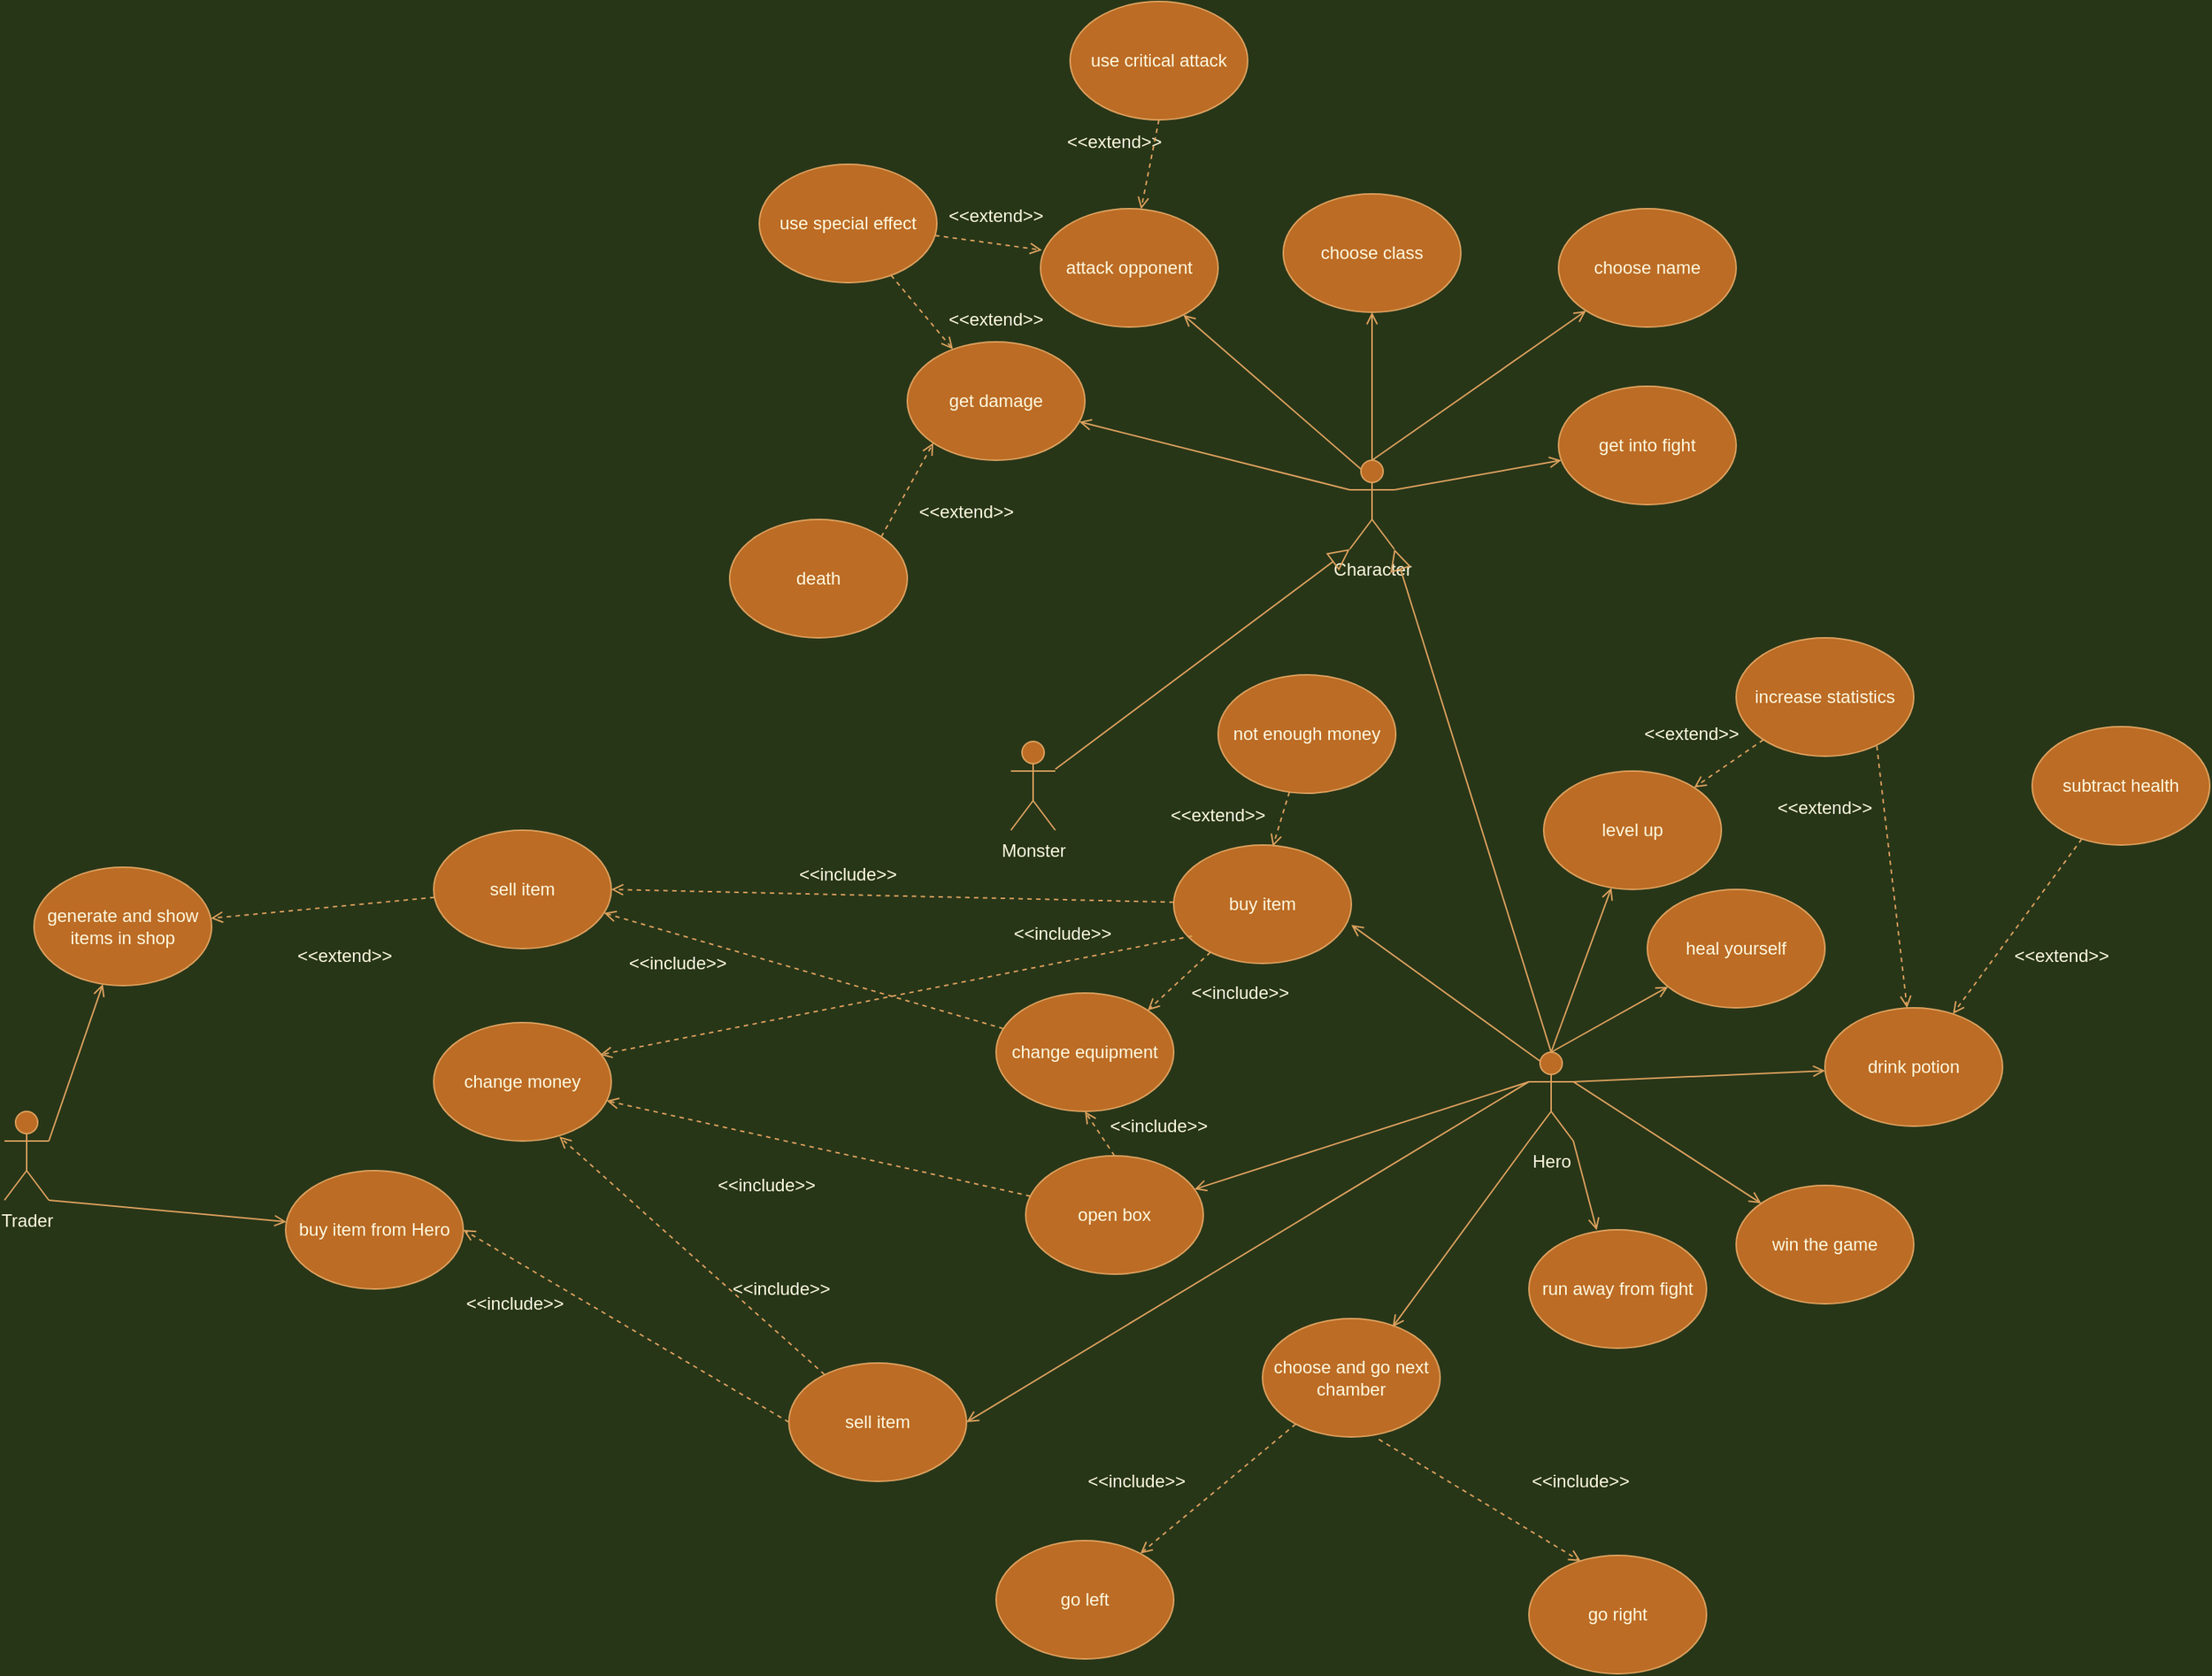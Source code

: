<mxfile version="16.5.1" type="device"><diagram id="t8ftEYaZaSYIU32AD5QQ" name="Strona-1"><mxGraphModel dx="2889" dy="865" grid="1" gridSize="10" guides="1" tooltips="1" connect="1" arrows="1" fold="1" page="1" pageScale="1" pageWidth="827" pageHeight="1169" background="#283618" math="0" shadow="0"><root><mxCell id="0"/><mxCell id="1" parent="0"/><mxCell id="Hmvsb1lCgm1hTj4cjxre-1" value="Character&lt;br&gt;" style="shape=umlActor;verticalLabelPosition=bottom;verticalAlign=top;html=1;fillColor=#BC6C25;strokeColor=#DDA15E;fontColor=#FEFAE0;" vertex="1" parent="1"><mxGeometry x="339" y="310" width="30" height="60" as="geometry"/></mxCell><mxCell id="Hmvsb1lCgm1hTj4cjxre-5" value="choose class" style="ellipse;whiteSpace=wrap;html=1;fillColor=#BC6C25;strokeColor=#DDA15E;fontColor=#FEFAE0;" vertex="1" parent="1"><mxGeometry x="294" y="130" width="120" height="80" as="geometry"/></mxCell><mxCell id="Hmvsb1lCgm1hTj4cjxre-7" value="" style="endArrow=open;html=1;rounded=0;exitX=0.5;exitY=0;exitDx=0;exitDy=0;exitPerimeter=0;endFill=0;strokeColor=#DDA15E;fontColor=#FEFAE0;labelBackgroundColor=#283618;" edge="1" parent="1" source="Hmvsb1lCgm1hTj4cjxre-1" target="Hmvsb1lCgm1hTj4cjxre-5"><mxGeometry width="50" height="50" relative="1" as="geometry"><mxPoint x="860" y="470" as="sourcePoint"/><mxPoint x="600" y="310" as="targetPoint"/></mxGeometry></mxCell><mxCell id="Hmvsb1lCgm1hTj4cjxre-8" value="choose name" style="ellipse;whiteSpace=wrap;html=1;fillColor=#BC6C25;strokeColor=#DDA15E;fontColor=#FEFAE0;" vertex="1" parent="1"><mxGeometry x="480" y="140" width="120" height="80" as="geometry"/></mxCell><mxCell id="Hmvsb1lCgm1hTj4cjxre-9" value="" style="endArrow=open;html=1;rounded=0;exitX=0.5;exitY=0;exitDx=0;exitDy=0;exitPerimeter=0;endFill=0;strokeColor=#DDA15E;fontColor=#FEFAE0;labelBackgroundColor=#283618;" edge="1" parent="1" source="Hmvsb1lCgm1hTj4cjxre-1" target="Hmvsb1lCgm1hTj4cjxre-8"><mxGeometry width="50" height="50" relative="1" as="geometry"><mxPoint x="364" y="320" as="sourcePoint"/><mxPoint x="364" y="220" as="targetPoint"/></mxGeometry></mxCell><mxCell id="Hmvsb1lCgm1hTj4cjxre-14" value="" style="endArrow=open;html=1;rounded=0;exitX=0.25;exitY=0.1;exitDx=0;exitDy=0;exitPerimeter=0;endFill=0;strokeColor=#DDA15E;fontColor=#FEFAE0;labelBackgroundColor=#283618;" edge="1" parent="1" source="Hmvsb1lCgm1hTj4cjxre-1" target="Hmvsb1lCgm1hTj4cjxre-15"><mxGeometry width="50" height="50" relative="1" as="geometry"><mxPoint x="374" y="330" as="sourcePoint"/><mxPoint x="374" y="230" as="targetPoint"/></mxGeometry></mxCell><mxCell id="Hmvsb1lCgm1hTj4cjxre-15" value="attack opponent" style="ellipse;whiteSpace=wrap;html=1;fillColor=#BC6C25;strokeColor=#DDA15E;fontColor=#FEFAE0;" vertex="1" parent="1"><mxGeometry x="130" y="140" width="120" height="80" as="geometry"/></mxCell><mxCell id="Hmvsb1lCgm1hTj4cjxre-18" value="use critical attack" style="ellipse;whiteSpace=wrap;html=1;fillColor=#BC6C25;strokeColor=#DDA15E;fontColor=#FEFAE0;" vertex="1" parent="1"><mxGeometry x="150" width="120" height="80" as="geometry"/></mxCell><mxCell id="Hmvsb1lCgm1hTj4cjxre-20" value="&amp;lt;&amp;lt;extend&amp;gt;&amp;gt;" style="text;html=1;strokeColor=none;fillColor=none;align=center;verticalAlign=middle;whiteSpace=wrap;rounded=0;fontColor=#FEFAE0;" vertex="1" parent="1"><mxGeometry x="150" y="80" width="60" height="30" as="geometry"/></mxCell><mxCell id="Hmvsb1lCgm1hTj4cjxre-21" value="" style="endArrow=open;startArrow=none;html=1;rounded=0;dashed=1;exitX=0.5;exitY=1;exitDx=0;exitDy=0;startFill=0;endFill=0;strokeColor=#DDA15E;fontColor=#FEFAE0;labelBackgroundColor=#283618;" edge="1" parent="1" source="Hmvsb1lCgm1hTj4cjxre-18" target="Hmvsb1lCgm1hTj4cjxre-15"><mxGeometry width="50" height="50" relative="1" as="geometry"><mxPoint x="40" y="210" as="sourcePoint"/><mxPoint x="90" y="160" as="targetPoint"/></mxGeometry></mxCell><mxCell id="Hmvsb1lCgm1hTj4cjxre-22" value="" style="endArrow=open;html=1;rounded=0;exitX=0;exitY=0.333;exitDx=0;exitDy=0;exitPerimeter=0;endFill=0;strokeColor=#DDA15E;fontColor=#FEFAE0;labelBackgroundColor=#283618;" edge="1" parent="1" source="Hmvsb1lCgm1hTj4cjxre-1" target="Hmvsb1lCgm1hTj4cjxre-23"><mxGeometry width="50" height="50" relative="1" as="geometry"><mxPoint x="356.5" y="326" as="sourcePoint"/><mxPoint x="236.447" y="221.774" as="targetPoint"/></mxGeometry></mxCell><mxCell id="Hmvsb1lCgm1hTj4cjxre-23" value="get damage" style="ellipse;whiteSpace=wrap;html=1;fillColor=#BC6C25;strokeColor=#DDA15E;fontColor=#FEFAE0;" vertex="1" parent="1"><mxGeometry x="40" y="230" width="120" height="80" as="geometry"/></mxCell><mxCell id="Hmvsb1lCgm1hTj4cjxre-24" value="get into fight" style="ellipse;whiteSpace=wrap;html=1;fillColor=#BC6C25;strokeColor=#DDA15E;fontColor=#FEFAE0;" vertex="1" parent="1"><mxGeometry x="480" y="260" width="120" height="80" as="geometry"/></mxCell><mxCell id="Hmvsb1lCgm1hTj4cjxre-25" value="" style="endArrow=open;html=1;rounded=0;exitX=1;exitY=0.333;exitDx=0;exitDy=0;exitPerimeter=0;endFill=0;strokeColor=#DDA15E;fontColor=#FEFAE0;labelBackgroundColor=#283618;" edge="1" parent="1" source="Hmvsb1lCgm1hTj4cjxre-1" target="Hmvsb1lCgm1hTj4cjxre-24"><mxGeometry width="50" height="50" relative="1" as="geometry"><mxPoint x="364" y="320" as="sourcePoint"/><mxPoint x="508.587" y="218.944" as="targetPoint"/></mxGeometry></mxCell><mxCell id="Hmvsb1lCgm1hTj4cjxre-26" value="level up" style="ellipse;whiteSpace=wrap;html=1;fillColor=#BC6C25;strokeColor=#DDA15E;fontColor=#FEFAE0;" vertex="1" parent="1"><mxGeometry x="470" y="520" width="120" height="80" as="geometry"/></mxCell><mxCell id="Hmvsb1lCgm1hTj4cjxre-27" value="" style="endArrow=open;html=1;rounded=0;exitX=0.5;exitY=0;exitDx=0;exitDy=0;exitPerimeter=0;endFill=0;strokeColor=#DDA15E;fontColor=#FEFAE0;labelBackgroundColor=#283618;" edge="1" parent="1" source="Hmvsb1lCgm1hTj4cjxre-45" target="Hmvsb1lCgm1hTj4cjxre-26"><mxGeometry width="50" height="50" relative="1" as="geometry"><mxPoint x="379" y="340" as="sourcePoint"/><mxPoint x="491.976" y="320.18" as="targetPoint"/></mxGeometry></mxCell><mxCell id="Hmvsb1lCgm1hTj4cjxre-28" value="use special effect" style="ellipse;whiteSpace=wrap;html=1;fillColor=#BC6C25;strokeColor=#DDA15E;fontColor=#FEFAE0;" vertex="1" parent="1"><mxGeometry x="-60" y="110" width="120" height="80" as="geometry"/></mxCell><mxCell id="Hmvsb1lCgm1hTj4cjxre-30" value="" style="endArrow=open;startArrow=none;html=1;rounded=0;dashed=1;startFill=0;endFill=0;entryX=0.008;entryY=0.35;entryDx=0;entryDy=0;entryPerimeter=0;strokeColor=#DDA15E;fontColor=#FEFAE0;labelBackgroundColor=#283618;" edge="1" parent="1" source="Hmvsb1lCgm1hTj4cjxre-28" target="Hmvsb1lCgm1hTj4cjxre-15"><mxGeometry width="50" height="50" relative="1" as="geometry"><mxPoint x="118.96" y="100" as="sourcePoint"/><mxPoint x="169.13" y="155.7" as="targetPoint"/></mxGeometry></mxCell><mxCell id="Hmvsb1lCgm1hTj4cjxre-31" value="" style="endArrow=open;startArrow=none;html=1;rounded=0;dashed=1;startFill=0;endFill=0;strokeColor=#DDA15E;fontColor=#FEFAE0;labelBackgroundColor=#283618;" edge="1" parent="1" source="Hmvsb1lCgm1hTj4cjxre-28" target="Hmvsb1lCgm1hTj4cjxre-23"><mxGeometry width="50" height="50" relative="1" as="geometry"><mxPoint x="128.96" y="110" as="sourcePoint"/><mxPoint x="179.13" y="165.7" as="targetPoint"/></mxGeometry></mxCell><mxCell id="Hmvsb1lCgm1hTj4cjxre-32" value="&amp;lt;&amp;lt;extend&amp;gt;&amp;gt;" style="text;html=1;strokeColor=none;fillColor=none;align=center;verticalAlign=middle;whiteSpace=wrap;rounded=0;fontColor=#FEFAE0;" vertex="1" parent="1"><mxGeometry x="70" y="130" width="60" height="30" as="geometry"/></mxCell><mxCell id="Hmvsb1lCgm1hTj4cjxre-33" value="&amp;lt;&amp;lt;extend&amp;gt;&amp;gt;" style="text;html=1;strokeColor=none;fillColor=none;align=center;verticalAlign=middle;whiteSpace=wrap;rounded=0;fontColor=#FEFAE0;" vertex="1" parent="1"><mxGeometry x="70" y="200" width="60" height="30" as="geometry"/></mxCell><mxCell id="Hmvsb1lCgm1hTj4cjxre-34" value="death" style="ellipse;whiteSpace=wrap;html=1;fillColor=#BC6C25;strokeColor=#DDA15E;fontColor=#FEFAE0;" vertex="1" parent="1"><mxGeometry x="-80" y="350" width="120" height="80" as="geometry"/></mxCell><mxCell id="Hmvsb1lCgm1hTj4cjxre-35" value="" style="endArrow=open;startArrow=none;html=1;rounded=0;dashed=1;startFill=0;endFill=0;entryX=0;entryY=1;entryDx=0;entryDy=0;exitX=1;exitY=0;exitDx=0;exitDy=0;strokeColor=#DDA15E;fontColor=#FEFAE0;labelBackgroundColor=#283618;" edge="1" parent="1" source="Hmvsb1lCgm1hTj4cjxre-34" target="Hmvsb1lCgm1hTj4cjxre-23"><mxGeometry width="50" height="50" relative="1" as="geometry"><mxPoint x="37.917" y="195.407" as="sourcePoint"/><mxPoint x="92.16" y="264.567" as="targetPoint"/></mxGeometry></mxCell><mxCell id="Hmvsb1lCgm1hTj4cjxre-36" value="&amp;lt;&amp;lt;extend&amp;gt;&amp;gt;" style="text;html=1;strokeColor=none;fillColor=none;align=center;verticalAlign=middle;whiteSpace=wrap;rounded=0;fontColor=#FEFAE0;" vertex="1" parent="1"><mxGeometry x="540" y="480" width="60" height="30" as="geometry"/></mxCell><mxCell id="Hmvsb1lCgm1hTj4cjxre-38" value="" style="endArrow=block;endFill=0;endSize=12;html=1;rounded=0;entryX=0;entryY=1;entryDx=0;entryDy=0;entryPerimeter=0;strokeColor=#DDA15E;fontColor=#FEFAE0;labelBackgroundColor=#283618;" edge="1" parent="1" source="Hmvsb1lCgm1hTj4cjxre-42" target="Hmvsb1lCgm1hTj4cjxre-1"><mxGeometry width="160" relative="1" as="geometry"><mxPoint x="160" y="510" as="sourcePoint"/><mxPoint x="-345.194" y="-30" as="targetPoint"/></mxGeometry></mxCell><mxCell id="Hmvsb1lCgm1hTj4cjxre-39" value="increase statistics" style="ellipse;whiteSpace=wrap;html=1;fillColor=#BC6C25;strokeColor=#DDA15E;fontColor=#FEFAE0;" vertex="1" parent="1"><mxGeometry x="600" y="430" width="120" height="80" as="geometry"/></mxCell><mxCell id="Hmvsb1lCgm1hTj4cjxre-40" value="" style="endArrow=open;startArrow=none;html=1;rounded=0;dashed=1;startFill=0;endFill=0;strokeColor=#DDA15E;fontColor=#FEFAE0;labelBackgroundColor=#283618;" edge="1" parent="1" source="Hmvsb1lCgm1hTj4cjxre-39" target="Hmvsb1lCgm1hTj4cjxre-26"><mxGeometry width="50" height="50" relative="1" as="geometry"><mxPoint x="42.426" y="351.716" as="sourcePoint"/><mxPoint x="77.574" y="328.284" as="targetPoint"/></mxGeometry></mxCell><mxCell id="Hmvsb1lCgm1hTj4cjxre-42" value="Monster&lt;br&gt;" style="shape=umlActor;verticalLabelPosition=bottom;verticalAlign=top;html=1;fillColor=#BC6C25;strokeColor=#DDA15E;fontColor=#FEFAE0;" vertex="1" parent="1"><mxGeometry x="110" y="500" width="30" height="60" as="geometry"/></mxCell><mxCell id="Hmvsb1lCgm1hTj4cjxre-45" value="Hero" style="shape=umlActor;verticalLabelPosition=bottom;verticalAlign=top;html=1;fillColor=#BC6C25;strokeColor=#DDA15E;fontColor=#FEFAE0;" vertex="1" parent="1"><mxGeometry x="460" y="710" width="30" height="60" as="geometry"/></mxCell><mxCell id="Hmvsb1lCgm1hTj4cjxre-46" value="" style="endArrow=block;endFill=0;endSize=12;html=1;rounded=0;entryX=1;entryY=1;entryDx=0;entryDy=0;entryPerimeter=0;exitX=0.5;exitY=0;exitDx=0;exitDy=0;exitPerimeter=0;strokeColor=#DDA15E;fontColor=#FEFAE0;labelBackgroundColor=#283618;" edge="1" parent="1" source="Hmvsb1lCgm1hTj4cjxre-45" target="Hmvsb1lCgm1hTj4cjxre-1"><mxGeometry width="160" relative="1" as="geometry"><mxPoint x="150" y="528.785" as="sourcePoint"/><mxPoint x="349" y="380" as="targetPoint"/></mxGeometry></mxCell><mxCell id="Hmvsb1lCgm1hTj4cjxre-47" value="choose and go next chamber" style="ellipse;whiteSpace=wrap;html=1;fillColor=#BC6C25;strokeColor=#DDA15E;fontColor=#FEFAE0;" vertex="1" parent="1"><mxGeometry x="280" y="890" width="120" height="80" as="geometry"/></mxCell><mxCell id="Hmvsb1lCgm1hTj4cjxre-48" value="" style="endArrow=open;html=1;rounded=0;exitX=0;exitY=1;exitDx=0;exitDy=0;exitPerimeter=0;endFill=0;entryX=0.732;entryY=0.072;entryDx=0;entryDy=0;entryPerimeter=0;strokeColor=#DDA15E;fontColor=#FEFAE0;labelBackgroundColor=#283618;" edge="1" parent="1" source="Hmvsb1lCgm1hTj4cjxre-45" target="Hmvsb1lCgm1hTj4cjxre-47"><mxGeometry width="50" height="50" relative="1" as="geometry"><mxPoint x="379" y="340" as="sourcePoint"/><mxPoint x="491.976" y="320.18" as="targetPoint"/></mxGeometry></mxCell><mxCell id="Hmvsb1lCgm1hTj4cjxre-49" value="Trader" style="shape=umlActor;verticalLabelPosition=bottom;verticalAlign=top;html=1;fillColor=#BC6C25;strokeColor=#DDA15E;fontColor=#FEFAE0;" vertex="1" parent="1"><mxGeometry x="-570" y="750" width="30" height="60" as="geometry"/></mxCell><mxCell id="Hmvsb1lCgm1hTj4cjxre-50" value="generate and show items in shop" style="ellipse;whiteSpace=wrap;html=1;fillColor=#BC6C25;strokeColor=#DDA15E;fontColor=#FEFAE0;" vertex="1" parent="1"><mxGeometry x="-550" y="585" width="120" height="80" as="geometry"/></mxCell><mxCell id="Hmvsb1lCgm1hTj4cjxre-51" value="" style="endArrow=open;html=1;rounded=0;exitX=1;exitY=0.333;exitDx=0;exitDy=0;exitPerimeter=0;endFill=0;strokeColor=#DDA15E;fontColor=#FEFAE0;labelBackgroundColor=#283618;" edge="1" parent="1" source="Hmvsb1lCgm1hTj4cjxre-49" target="Hmvsb1lCgm1hTj4cjxre-50"><mxGeometry width="50" height="50" relative="1" as="geometry"><mxPoint x="470" y="780" as="sourcePoint"/><mxPoint x="320" y="820" as="targetPoint"/></mxGeometry></mxCell><mxCell id="Hmvsb1lCgm1hTj4cjxre-53" value="buy item from Hero" style="ellipse;whiteSpace=wrap;html=1;fillColor=#BC6C25;strokeColor=#DDA15E;fontColor=#FEFAE0;" vertex="1" parent="1"><mxGeometry x="-380" y="790" width="120" height="80" as="geometry"/></mxCell><mxCell id="Hmvsb1lCgm1hTj4cjxre-55" value="" style="endArrow=open;html=1;rounded=0;exitX=1;exitY=1;exitDx=0;exitDy=0;exitPerimeter=0;endFill=0;strokeColor=#DDA15E;fontColor=#FEFAE0;labelBackgroundColor=#283618;" edge="1" parent="1" source="Hmvsb1lCgm1hTj4cjxre-49" target="Hmvsb1lCgm1hTj4cjxre-53"><mxGeometry width="50" height="50" relative="1" as="geometry"><mxPoint x="-280" y="740" as="sourcePoint"/><mxPoint x="-170.163" y="691.946" as="targetPoint"/></mxGeometry></mxCell><mxCell id="Hmvsb1lCgm1hTj4cjxre-56" value="" style="endArrow=open;html=1;rounded=0;exitX=0;exitY=0.333;exitDx=0;exitDy=0;exitPerimeter=0;endFill=0;entryX=1;entryY=0.5;entryDx=0;entryDy=0;strokeColor=#DDA15E;fontColor=#FEFAE0;labelBackgroundColor=#283618;" edge="1" parent="1" source="Hmvsb1lCgm1hTj4cjxre-45" target="Hmvsb1lCgm1hTj4cjxre-57"><mxGeometry width="50" height="50" relative="1" as="geometry"><mxPoint x="-280" y="780" as="sourcePoint"/><mxPoint x="310" y="730" as="targetPoint"/></mxGeometry></mxCell><mxCell id="Hmvsb1lCgm1hTj4cjxre-57" value="sell item" style="ellipse;whiteSpace=wrap;html=1;fillColor=#BC6C25;strokeColor=#DDA15E;fontColor=#FEFAE0;" vertex="1" parent="1"><mxGeometry x="-40" y="920" width="120" height="80" as="geometry"/></mxCell><mxCell id="Hmvsb1lCgm1hTj4cjxre-60" value="&amp;lt;&amp;lt;extend&amp;gt;&amp;gt;" style="text;html=1;strokeColor=none;fillColor=none;align=center;verticalAlign=middle;whiteSpace=wrap;rounded=0;fontColor=#FEFAE0;" vertex="1" parent="1"><mxGeometry x="50" y="330" width="60" height="30" as="geometry"/></mxCell><mxCell id="Hmvsb1lCgm1hTj4cjxre-62" value="" style="endArrow=open;startArrow=none;html=1;rounded=0;dashed=1;startFill=0;endFill=0;entryX=1;entryY=0.5;entryDx=0;entryDy=0;exitX=0;exitY=0.5;exitDx=0;exitDy=0;strokeColor=#DDA15E;fontColor=#FEFAE0;labelBackgroundColor=#283618;" edge="1" parent="1" source="Hmvsb1lCgm1hTj4cjxre-57" target="Hmvsb1lCgm1hTj4cjxre-53"><mxGeometry width="50" height="50" relative="1" as="geometry"><mxPoint x="42.426" y="351.716" as="sourcePoint"/><mxPoint x="77.574" y="328.284" as="targetPoint"/></mxGeometry></mxCell><mxCell id="Hmvsb1lCgm1hTj4cjxre-63" value="&amp;lt;&amp;lt;include&amp;gt;&amp;gt;" style="text;html=1;strokeColor=none;fillColor=none;align=center;verticalAlign=middle;whiteSpace=wrap;rounded=0;fontColor=#FEFAE0;" vertex="1" parent="1"><mxGeometry x="-260" y="860" width="70" height="40" as="geometry"/></mxCell><mxCell id="Hmvsb1lCgm1hTj4cjxre-67" value="sell item" style="ellipse;whiteSpace=wrap;html=1;fillColor=#BC6C25;strokeColor=#DDA15E;fontColor=#FEFAE0;" vertex="1" parent="1"><mxGeometry x="-280" y="560" width="120" height="80" as="geometry"/></mxCell><mxCell id="Hmvsb1lCgm1hTj4cjxre-68" value="" style="endArrow=open;startArrow=none;html=1;rounded=0;dashed=1;startFill=0;endFill=0;strokeColor=#DDA15E;fontColor=#FEFAE0;labelBackgroundColor=#283618;" edge="1" parent="1" source="Hmvsb1lCgm1hTj4cjxre-67" target="Hmvsb1lCgm1hTj4cjxre-50"><mxGeometry width="50" height="50" relative="1" as="geometry"><mxPoint x="190" y="740" as="sourcePoint"/><mxPoint x="10" y="750" as="targetPoint"/></mxGeometry></mxCell><mxCell id="Hmvsb1lCgm1hTj4cjxre-70" value="&amp;lt;&amp;lt;extend&amp;gt;&amp;gt;" style="text;html=1;strokeColor=none;fillColor=none;align=center;verticalAlign=middle;whiteSpace=wrap;rounded=0;fontColor=#FEFAE0;" vertex="1" parent="1"><mxGeometry x="-370" y="630" width="60" height="30" as="geometry"/></mxCell><mxCell id="Hmvsb1lCgm1hTj4cjxre-71" value="buy item" style="ellipse;whiteSpace=wrap;html=1;fillColor=#BC6C25;strokeColor=#DDA15E;fontColor=#FEFAE0;" vertex="1" parent="1"><mxGeometry x="220" y="570" width="120" height="80" as="geometry"/></mxCell><mxCell id="Hmvsb1lCgm1hTj4cjxre-72" value="" style="endArrow=open;html=1;rounded=0;exitX=0.25;exitY=0.1;exitDx=0;exitDy=0;exitPerimeter=0;endFill=0;entryX=1;entryY=0.675;entryDx=0;entryDy=0;entryPerimeter=0;strokeColor=#DDA15E;fontColor=#FEFAE0;labelBackgroundColor=#283618;" edge="1" parent="1" source="Hmvsb1lCgm1hTj4cjxre-45" target="Hmvsb1lCgm1hTj4cjxre-71"><mxGeometry width="50" height="50" relative="1" as="geometry"><mxPoint x="470" y="740" as="sourcePoint"/><mxPoint x="260" y="800" as="targetPoint"/></mxGeometry></mxCell><mxCell id="Hmvsb1lCgm1hTj4cjxre-73" value="" style="endArrow=open;startArrow=none;html=1;rounded=0;dashed=1;startFill=0;endFill=0;entryX=1;entryY=0.5;entryDx=0;entryDy=0;strokeColor=#DDA15E;fontColor=#FEFAE0;labelBackgroundColor=#283618;" edge="1" parent="1" source="Hmvsb1lCgm1hTj4cjxre-71" target="Hmvsb1lCgm1hTj4cjxre-67"><mxGeometry width="50" height="50" relative="1" as="geometry"><mxPoint x="140" y="800" as="sourcePoint"/><mxPoint x="10" y="750" as="targetPoint"/></mxGeometry></mxCell><mxCell id="Hmvsb1lCgm1hTj4cjxre-74" value="&amp;lt;&amp;lt;include&amp;gt;&amp;gt;" style="text;html=1;strokeColor=none;fillColor=none;align=center;verticalAlign=middle;whiteSpace=wrap;rounded=0;fontColor=#FEFAE0;" vertex="1" parent="1"><mxGeometry x="-35" y="570" width="70" height="40" as="geometry"/></mxCell><mxCell id="Hmvsb1lCgm1hTj4cjxre-75" value="go left" style="ellipse;whiteSpace=wrap;html=1;fillColor=#BC6C25;strokeColor=#DDA15E;fontColor=#FEFAE0;" vertex="1" parent="1"><mxGeometry x="100" y="1040" width="120" height="80" as="geometry"/></mxCell><mxCell id="Hmvsb1lCgm1hTj4cjxre-76" value="go right" style="ellipse;whiteSpace=wrap;html=1;fillColor=#BC6C25;strokeColor=#DDA15E;fontColor=#FEFAE0;" vertex="1" parent="1"><mxGeometry x="460" y="1050" width="120" height="80" as="geometry"/></mxCell><mxCell id="Hmvsb1lCgm1hTj4cjxre-77" value="" style="endArrow=open;startArrow=none;html=1;rounded=0;dashed=1;startFill=0;endFill=0;strokeColor=#DDA15E;fontColor=#FEFAE0;labelBackgroundColor=#283618;" edge="1" parent="1" source="Hmvsb1lCgm1hTj4cjxre-47" target="Hmvsb1lCgm1hTj4cjxre-75"><mxGeometry width="50" height="50" relative="1" as="geometry"><mxPoint x="140" y="800" as="sourcePoint"/><mxPoint x="10" y="750" as="targetPoint"/></mxGeometry></mxCell><mxCell id="Hmvsb1lCgm1hTj4cjxre-78" value="" style="endArrow=open;startArrow=none;html=1;rounded=0;dashed=1;startFill=0;endFill=0;entryX=0.292;entryY=0.05;entryDx=0;entryDy=0;exitX=0.655;exitY=1.02;exitDx=0;exitDy=0;entryPerimeter=0;exitPerimeter=0;strokeColor=#DDA15E;fontColor=#FEFAE0;labelBackgroundColor=#283618;" edge="1" parent="1" source="Hmvsb1lCgm1hTj4cjxre-47" target="Hmvsb1lCgm1hTj4cjxre-76"><mxGeometry width="50" height="50" relative="1" as="geometry"><mxPoint x="140" y="800" as="sourcePoint"/><mxPoint x="10" y="750" as="targetPoint"/></mxGeometry></mxCell><mxCell id="Hmvsb1lCgm1hTj4cjxre-79" value="&amp;lt;&amp;lt;include&amp;gt;&amp;gt;" style="text;html=1;strokeColor=none;fillColor=none;align=center;verticalAlign=middle;whiteSpace=wrap;rounded=0;fontColor=#FEFAE0;" vertex="1" parent="1"><mxGeometry x="160" y="980" width="70" height="40" as="geometry"/></mxCell><mxCell id="Hmvsb1lCgm1hTj4cjxre-80" value="&amp;lt;&amp;lt;include&amp;gt;&amp;gt;" style="text;html=1;strokeColor=none;fillColor=none;align=center;verticalAlign=middle;whiteSpace=wrap;rounded=0;fontColor=#FEFAE0;" vertex="1" parent="1"><mxGeometry x="460" y="980" width="70" height="40" as="geometry"/></mxCell><mxCell id="Hmvsb1lCgm1hTj4cjxre-81" value="change money" style="ellipse;whiteSpace=wrap;html=1;fillColor=#BC6C25;strokeColor=#DDA15E;fontColor=#FEFAE0;" vertex="1" parent="1"><mxGeometry x="-280" y="690" width="120" height="80" as="geometry"/></mxCell><mxCell id="Hmvsb1lCgm1hTj4cjxre-82" value="" style="endArrow=open;startArrow=none;html=1;rounded=0;dashed=1;startFill=0;endFill=0;entryX=1;entryY=0;entryDx=0;entryDy=0;strokeColor=#DDA15E;fontColor=#FEFAE0;labelBackgroundColor=#283618;" edge="1" parent="1" source="Hmvsb1lCgm1hTj4cjxre-71" target="Hmvsb1lCgm1hTj4cjxre-98"><mxGeometry width="50" height="50" relative="1" as="geometry"><mxPoint x="210.395" y="675.415" as="sourcePoint"/><mxPoint x="10" y="660" as="targetPoint"/></mxGeometry></mxCell><mxCell id="Hmvsb1lCgm1hTj4cjxre-83" value="&amp;lt;&amp;lt;include&amp;gt;&amp;gt;" style="text;html=1;strokeColor=none;fillColor=none;align=center;verticalAlign=middle;whiteSpace=wrap;rounded=0;fontColor=#FEFAE0;" vertex="1" parent="1"><mxGeometry x="110" y="610" width="70" height="40" as="geometry"/></mxCell><mxCell id="Hmvsb1lCgm1hTj4cjxre-84" value="" style="endArrow=open;startArrow=none;html=1;rounded=0;dashed=1;startFill=0;endFill=0;entryX=0.708;entryY=0.963;entryDx=0;entryDy=0;entryPerimeter=0;strokeColor=#DDA15E;fontColor=#FEFAE0;labelBackgroundColor=#283618;" edge="1" parent="1" source="Hmvsb1lCgm1hTj4cjxre-57" target="Hmvsb1lCgm1hTj4cjxre-81"><mxGeometry width="50" height="50" relative="1" as="geometry"><mxPoint x="130.0" y="860.0" as="sourcePoint"/><mxPoint x="10" y="750" as="targetPoint"/></mxGeometry></mxCell><mxCell id="Hmvsb1lCgm1hTj4cjxre-85" value="&amp;lt;&amp;lt;include&amp;gt;&amp;gt;" style="text;html=1;strokeColor=none;fillColor=none;align=center;verticalAlign=middle;whiteSpace=wrap;rounded=0;fontColor=#FEFAE0;" vertex="1" parent="1"><mxGeometry x="-80" y="850" width="70" height="40" as="geometry"/></mxCell><mxCell id="Hmvsb1lCgm1hTj4cjxre-86" value="run away from fight" style="ellipse;whiteSpace=wrap;html=1;fillColor=#BC6C25;strokeColor=#DDA15E;fontColor=#FEFAE0;" vertex="1" parent="1"><mxGeometry x="460" y="830" width="120" height="80" as="geometry"/></mxCell><mxCell id="Hmvsb1lCgm1hTj4cjxre-87" value="" style="endArrow=open;html=1;rounded=0;exitX=1;exitY=1;exitDx=0;exitDy=0;exitPerimeter=0;endFill=0;entryX=0.382;entryY=0.003;entryDx=0;entryDy=0;entryPerimeter=0;strokeColor=#DDA15E;fontColor=#FEFAE0;labelBackgroundColor=#283618;" edge="1" parent="1" source="Hmvsb1lCgm1hTj4cjxre-45" target="Hmvsb1lCgm1hTj4cjxre-86"><mxGeometry width="50" height="50" relative="1" as="geometry"><mxPoint x="470" y="780" as="sourcePoint"/><mxPoint x="387.84" y="835.76" as="targetPoint"/></mxGeometry></mxCell><mxCell id="Hmvsb1lCgm1hTj4cjxre-88" value="open box" style="ellipse;whiteSpace=wrap;html=1;fillColor=#BC6C25;strokeColor=#DDA15E;fontColor=#FEFAE0;" vertex="1" parent="1"><mxGeometry x="120" y="780" width="120" height="80" as="geometry"/></mxCell><mxCell id="Hmvsb1lCgm1hTj4cjxre-89" value="" style="endArrow=open;html=1;rounded=0;exitX=0;exitY=0.333;exitDx=0;exitDy=0;exitPerimeter=0;endFill=0;strokeColor=#DDA15E;fontColor=#FEFAE0;labelBackgroundColor=#283618;" edge="1" parent="1" source="Hmvsb1lCgm1hTj4cjxre-45" target="Hmvsb1lCgm1hTj4cjxre-88"><mxGeometry width="50" height="50" relative="1" as="geometry"><mxPoint x="500" y="780" as="sourcePoint"/><mxPoint x="390" y="730" as="targetPoint"/></mxGeometry></mxCell><mxCell id="Hmvsb1lCgm1hTj4cjxre-90" value="heal yourself" style="ellipse;whiteSpace=wrap;html=1;fillColor=#BC6C25;strokeColor=#DDA15E;fontColor=#FEFAE0;" vertex="1" parent="1"><mxGeometry x="540" y="600" width="120" height="80" as="geometry"/></mxCell><mxCell id="Hmvsb1lCgm1hTj4cjxre-91" value="" style="endArrow=open;html=1;rounded=0;exitX=0.5;exitY=0;exitDx=0;exitDy=0;exitPerimeter=0;endFill=0;strokeColor=#DDA15E;fontColor=#FEFAE0;labelBackgroundColor=#283618;" edge="1" parent="1" source="Hmvsb1lCgm1hTj4cjxre-45" target="Hmvsb1lCgm1hTj4cjxre-90"><mxGeometry width="50" height="50" relative="1" as="geometry"><mxPoint x="500" y="740" as="sourcePoint"/><mxPoint x="570.0" y="790" as="targetPoint"/></mxGeometry></mxCell><mxCell id="Hmvsb1lCgm1hTj4cjxre-92" value="drink potion" style="ellipse;whiteSpace=wrap;html=1;fillColor=#BC6C25;strokeColor=#DDA15E;fontColor=#FEFAE0;" vertex="1" parent="1"><mxGeometry x="660" y="680" width="120" height="80" as="geometry"/></mxCell><mxCell id="Hmvsb1lCgm1hTj4cjxre-93" value="" style="endArrow=open;html=1;rounded=0;exitX=1;exitY=0.333;exitDx=0;exitDy=0;exitPerimeter=0;endFill=0;strokeColor=#DDA15E;fontColor=#FEFAE0;labelBackgroundColor=#283618;" edge="1" parent="1" source="Hmvsb1lCgm1hTj4cjxre-45" target="Hmvsb1lCgm1hTj4cjxre-92"><mxGeometry width="50" height="50" relative="1" as="geometry"><mxPoint x="485" y="720" as="sourcePoint"/><mxPoint x="588.156" y="680.136" as="targetPoint"/></mxGeometry></mxCell><mxCell id="Hmvsb1lCgm1hTj4cjxre-95" value="" style="endArrow=open;startArrow=none;html=1;rounded=0;dashed=1;startFill=0;endFill=0;strokeColor=#DDA15E;fontColor=#FEFAE0;labelBackgroundColor=#283618;" edge="1" parent="1" source="Hmvsb1lCgm1hTj4cjxre-88" target="Hmvsb1lCgm1hTj4cjxre-81"><mxGeometry width="50" height="50" relative="1" as="geometry"><mxPoint x="-9.501" y="939.892" as="sourcePoint"/><mxPoint x="-216.24" y="782.64" as="targetPoint"/></mxGeometry></mxCell><mxCell id="Hmvsb1lCgm1hTj4cjxre-96" value="&amp;lt;&amp;lt;include&amp;gt;&amp;gt;" style="text;html=1;strokeColor=none;fillColor=none;align=center;verticalAlign=middle;whiteSpace=wrap;rounded=0;fontColor=#FEFAE0;" vertex="1" parent="1"><mxGeometry x="-90" y="780" width="70" height="40" as="geometry"/></mxCell><mxCell id="Hmvsb1lCgm1hTj4cjxre-98" value="change equipment" style="ellipse;whiteSpace=wrap;html=1;fillColor=#BC6C25;strokeColor=#DDA15E;fontColor=#FEFAE0;" vertex="1" parent="1"><mxGeometry x="100" y="670" width="120" height="80" as="geometry"/></mxCell><mxCell id="Hmvsb1lCgm1hTj4cjxre-99" value="" style="endArrow=open;startArrow=none;html=1;rounded=0;dashed=1;startFill=0;endFill=0;entryX=1;entryY=0;entryDx=0;entryDy=0;strokeColor=#DDA15E;fontColor=#FEFAE0;labelBackgroundColor=#283618;" edge="1" parent="1"><mxGeometry width="50" height="50" relative="1" as="geometry"><mxPoint x="232.522" y="631.475" as="sourcePoint"/><mxPoint x="-167.574" y="711.716" as="targetPoint"/></mxGeometry></mxCell><mxCell id="Hmvsb1lCgm1hTj4cjxre-100" value="" style="endArrow=open;startArrow=none;html=1;rounded=0;dashed=1;startFill=0;endFill=0;entryX=0.5;entryY=1;entryDx=0;entryDy=0;exitX=0.5;exitY=0;exitDx=0;exitDy=0;strokeColor=#DDA15E;fontColor=#FEFAE0;labelBackgroundColor=#283618;" edge="1" parent="1" source="Hmvsb1lCgm1hTj4cjxre-88" target="Hmvsb1lCgm1hTj4cjxre-98"><mxGeometry width="50" height="50" relative="1" as="geometry"><mxPoint x="242.522" y="641.475" as="sourcePoint"/><mxPoint x="-157.574" y="721.716" as="targetPoint"/></mxGeometry></mxCell><mxCell id="Hmvsb1lCgm1hTj4cjxre-102" value="&amp;lt;&amp;lt;include&amp;gt;&amp;gt;" style="text;html=1;strokeColor=none;fillColor=none;align=center;verticalAlign=middle;whiteSpace=wrap;rounded=0;fontColor=#FEFAE0;" vertex="1" parent="1"><mxGeometry x="175" y="740" width="70" height="40" as="geometry"/></mxCell><mxCell id="Hmvsb1lCgm1hTj4cjxre-103" value="&amp;lt;&amp;lt;include&amp;gt;&amp;gt;" style="text;html=1;strokeColor=none;fillColor=none;align=center;verticalAlign=middle;whiteSpace=wrap;rounded=0;fontColor=#FEFAE0;" vertex="1" parent="1"><mxGeometry x="230" y="650" width="70" height="40" as="geometry"/></mxCell><mxCell id="Hmvsb1lCgm1hTj4cjxre-104" value="" style="endArrow=open;startArrow=none;html=1;rounded=0;dashed=1;startFill=0;endFill=0;strokeColor=#DDA15E;fontColor=#FEFAE0;labelBackgroundColor=#283618;" edge="1" parent="1" source="Hmvsb1lCgm1hTj4cjxre-98" target="Hmvsb1lCgm1hTj4cjxre-67"><mxGeometry width="50" height="50" relative="1" as="geometry"><mxPoint x="230.032" y="618.692" as="sourcePoint"/><mxPoint x="-150" y="610" as="targetPoint"/></mxGeometry></mxCell><mxCell id="Hmvsb1lCgm1hTj4cjxre-105" value="&amp;lt;&amp;lt;include&amp;gt;&amp;gt;" style="text;html=1;strokeColor=none;fillColor=none;align=center;verticalAlign=middle;whiteSpace=wrap;rounded=0;fontColor=#FEFAE0;" vertex="1" parent="1"><mxGeometry x="-150" y="630" width="70" height="40" as="geometry"/></mxCell><mxCell id="Hmvsb1lCgm1hTj4cjxre-106" value="win the game" style="ellipse;whiteSpace=wrap;html=1;fillColor=#BC6C25;strokeColor=#DDA15E;fontColor=#FEFAE0;" vertex="1" parent="1"><mxGeometry x="600" y="800" width="120" height="80" as="geometry"/></mxCell><mxCell id="Hmvsb1lCgm1hTj4cjxre-107" value="" style="endArrow=open;html=1;rounded=0;exitX=1;exitY=0.333;exitDx=0;exitDy=0;exitPerimeter=0;endFill=0;strokeColor=#DDA15E;fontColor=#FEFAE0;labelBackgroundColor=#283618;" edge="1" parent="1" source="Hmvsb1lCgm1hTj4cjxre-45" target="Hmvsb1lCgm1hTj4cjxre-106"><mxGeometry width="50" height="50" relative="1" as="geometry"><mxPoint x="500" y="740" as="sourcePoint"/><mxPoint x="690.1" y="732.304" as="targetPoint"/></mxGeometry></mxCell><mxCell id="Hmvsb1lCgm1hTj4cjxre-111" value="not enough money" style="ellipse;whiteSpace=wrap;html=1;fillColor=#BC6C25;strokeColor=#DDA15E;fontColor=#FEFAE0;" vertex="1" parent="1"><mxGeometry x="250" y="455" width="120" height="80" as="geometry"/></mxCell><mxCell id="Hmvsb1lCgm1hTj4cjxre-112" value="&amp;lt;&amp;lt;extend&amp;gt;&amp;gt;" style="text;html=1;strokeColor=none;fillColor=none;align=center;verticalAlign=middle;whiteSpace=wrap;rounded=0;fontColor=#FEFAE0;" vertex="1" parent="1"><mxGeometry x="220" y="535" width="60" height="30" as="geometry"/></mxCell><mxCell id="Hmvsb1lCgm1hTj4cjxre-113" value="" style="endArrow=open;startArrow=none;html=1;rounded=0;dashed=1;startFill=0;endFill=0;entryX=0.558;entryY=0.013;entryDx=0;entryDy=0;strokeColor=#DDA15E;fontColor=#FEFAE0;labelBackgroundColor=#283618;entryPerimeter=0;" edge="1" parent="1" source="Hmvsb1lCgm1hTj4cjxre-111" target="Hmvsb1lCgm1hTj4cjxre-71"><mxGeometry width="50" height="50" relative="1" as="geometry"><mxPoint x="230.035" y="618.637" as="sourcePoint"/><mxPoint x="-150" y="610" as="targetPoint"/></mxGeometry></mxCell><mxCell id="Hmvsb1lCgm1hTj4cjxre-115" value="&amp;lt;&amp;lt;extend&amp;gt;&amp;gt;" style="text;html=1;strokeColor=none;fillColor=none;align=center;verticalAlign=middle;whiteSpace=wrap;rounded=0;fontColor=#FEFAE0;" vertex="1" parent="1"><mxGeometry x="630" y="530" width="60" height="30" as="geometry"/></mxCell><mxCell id="Hmvsb1lCgm1hTj4cjxre-116" value="" style="endArrow=open;startArrow=none;html=1;rounded=0;dashed=1;startFill=0;endFill=0;strokeColor=#DDA15E;fontColor=#FEFAE0;labelBackgroundColor=#283618;exitX=0.792;exitY=0.913;exitDx=0;exitDy=0;exitPerimeter=0;" edge="1" parent="1" source="Hmvsb1lCgm1hTj4cjxre-39" target="Hmvsb1lCgm1hTj4cjxre-92"><mxGeometry width="50" height="50" relative="1" as="geometry"><mxPoint x="628.409" y="508.83" as="sourcePoint"/><mxPoint x="581.619" y="541.187" as="targetPoint"/></mxGeometry></mxCell><mxCell id="Hmvsb1lCgm1hTj4cjxre-117" value="subtract health" style="ellipse;whiteSpace=wrap;html=1;fillColor=#BC6C25;strokeColor=#DDA15E;fontColor=#FEFAE0;" vertex="1" parent="1"><mxGeometry x="800" y="490" width="120" height="80" as="geometry"/></mxCell><mxCell id="Hmvsb1lCgm1hTj4cjxre-118" value="" style="endArrow=open;startArrow=none;html=1;rounded=0;dashed=1;startFill=0;endFill=0;strokeColor=#DDA15E;fontColor=#FEFAE0;labelBackgroundColor=#283618;" edge="1" parent="1" source="Hmvsb1lCgm1hTj4cjxre-117" target="Hmvsb1lCgm1hTj4cjxre-92"><mxGeometry width="50" height="50" relative="1" as="geometry"><mxPoint x="705.04" y="513.04" as="sourcePoint"/><mxPoint x="725.568" y="690.109" as="targetPoint"/></mxGeometry></mxCell><mxCell id="Hmvsb1lCgm1hTj4cjxre-119" value="&amp;lt;&amp;lt;extend&amp;gt;&amp;gt;" style="text;html=1;strokeColor=none;fillColor=none;align=center;verticalAlign=middle;whiteSpace=wrap;rounded=0;fontColor=#FEFAE0;" vertex="1" parent="1"><mxGeometry x="790" y="630" width="60" height="30" as="geometry"/></mxCell></root></mxGraphModel></diagram></mxfile>
